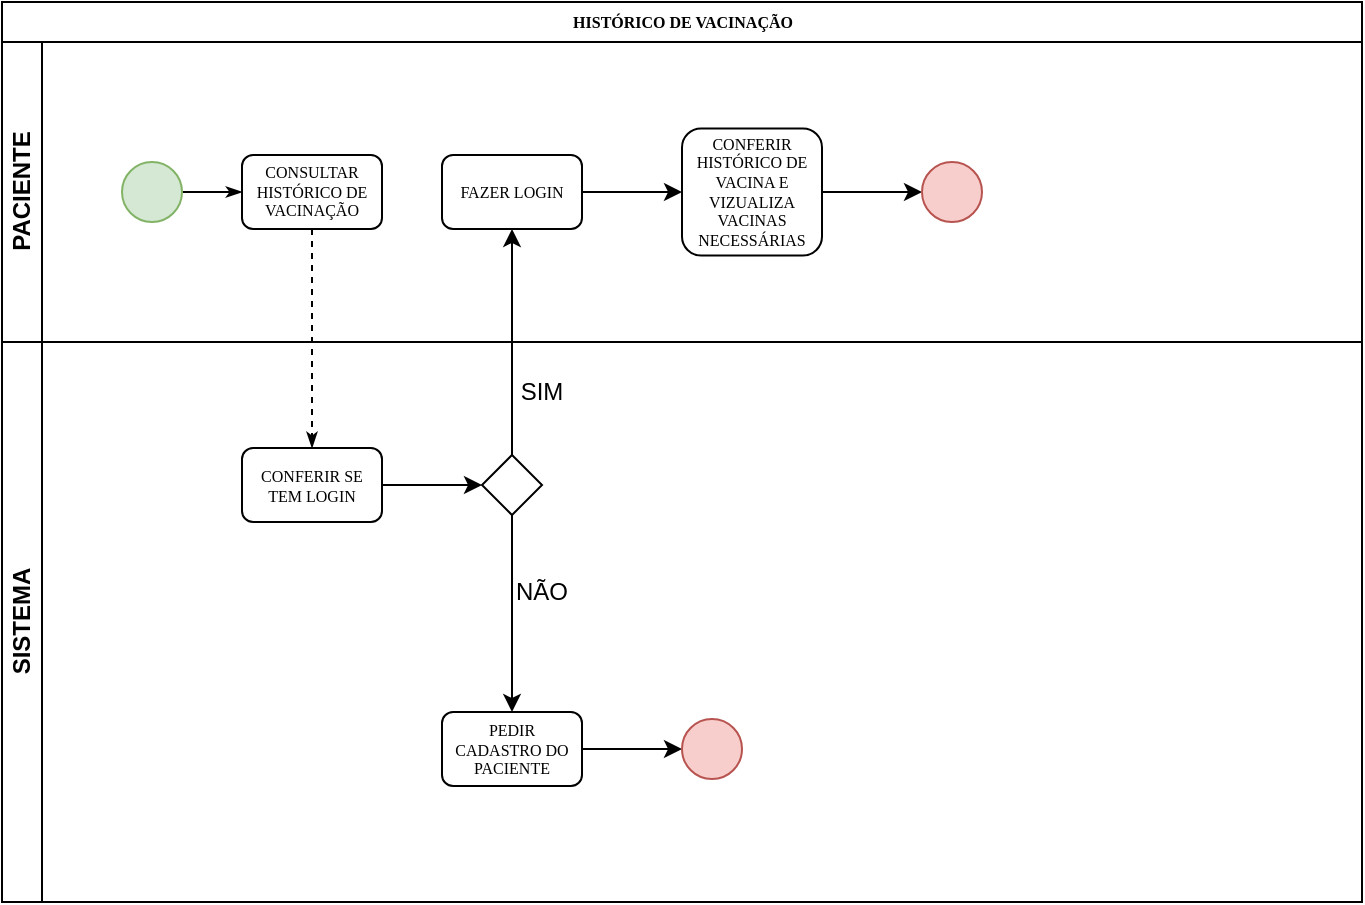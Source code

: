 <mxfile version="24.0.6" type="device">
  <diagram name="Page-1" id="c7488fd3-1785-93aa-aadb-54a6760d102a">
    <mxGraphModel dx="1195" dy="652" grid="1" gridSize="10" guides="1" tooltips="1" connect="1" arrows="1" fold="1" page="1" pageScale="1" pageWidth="1100" pageHeight="850" background="none" math="0" shadow="0">
      <root>
        <mxCell id="0" />
        <mxCell id="1" parent="0" />
        <mxCell id="2b4e8129b02d487f-1" value="HISTÓRICO DE VACINAÇÃO" style="swimlane;html=1;childLayout=stackLayout;horizontal=1;startSize=20;horizontalStack=0;rounded=0;shadow=0;labelBackgroundColor=none;strokeWidth=1;fontFamily=Verdana;fontSize=8;align=center;" parent="1" vertex="1">
          <mxGeometry x="180" y="70" width="680" height="450" as="geometry" />
        </mxCell>
        <mxCell id="2b4e8129b02d487f-2" value="PACIENTE" style="swimlane;html=1;startSize=20;horizontal=0;" parent="2b4e8129b02d487f-1" vertex="1">
          <mxGeometry y="20" width="680" height="150" as="geometry" />
        </mxCell>
        <mxCell id="2b4e8129b02d487f-18" style="edgeStyle=orthogonalEdgeStyle;rounded=0;html=1;labelBackgroundColor=none;startArrow=none;startFill=0;startSize=5;endArrow=classicThin;endFill=1;endSize=5;jettySize=auto;orthogonalLoop=1;strokeWidth=1;fontFamily=Verdana;fontSize=8" parent="2b4e8129b02d487f-2" source="2b4e8129b02d487f-5" target="2b4e8129b02d487f-6" edge="1">
          <mxGeometry relative="1" as="geometry" />
        </mxCell>
        <mxCell id="2b4e8129b02d487f-5" value="" style="ellipse;whiteSpace=wrap;html=1;rounded=0;shadow=0;labelBackgroundColor=none;strokeWidth=1;fontFamily=Verdana;fontSize=8;align=center;fillColor=#d5e8d4;strokeColor=#82b366;" parent="2b4e8129b02d487f-2" vertex="1">
          <mxGeometry x="60" y="60" width="30" height="30" as="geometry" />
        </mxCell>
        <mxCell id="2b4e8129b02d487f-6" value="CONSULTAR HISTÓRICO DE VACINAÇÃO" style="rounded=1;whiteSpace=wrap;html=1;shadow=0;labelBackgroundColor=none;strokeWidth=1;fontFamily=Verdana;fontSize=8;align=center;" parent="2b4e8129b02d487f-2" vertex="1">
          <mxGeometry x="120" y="56.5" width="70" height="37" as="geometry" />
        </mxCell>
        <mxCell id="pczL9EtFH5alrBq7CeNt-16" style="edgeStyle=orthogonalEdgeStyle;rounded=0;orthogonalLoop=1;jettySize=auto;html=1;exitX=1;exitY=0.5;exitDx=0;exitDy=0;" edge="1" parent="2b4e8129b02d487f-2" source="pczL9EtFH5alrBq7CeNt-11" target="pczL9EtFH5alrBq7CeNt-15">
          <mxGeometry relative="1" as="geometry" />
        </mxCell>
        <mxCell id="pczL9EtFH5alrBq7CeNt-11" value="FAZER LOGIN" style="rounded=1;whiteSpace=wrap;html=1;shadow=0;labelBackgroundColor=none;strokeWidth=1;fontFamily=Verdana;fontSize=8;align=center;" vertex="1" parent="2b4e8129b02d487f-2">
          <mxGeometry x="220" y="56.5" width="70" height="37" as="geometry" />
        </mxCell>
        <mxCell id="pczL9EtFH5alrBq7CeNt-18" style="edgeStyle=orthogonalEdgeStyle;rounded=0;orthogonalLoop=1;jettySize=auto;html=1;exitX=1;exitY=0.5;exitDx=0;exitDy=0;" edge="1" parent="2b4e8129b02d487f-2" source="pczL9EtFH5alrBq7CeNt-15" target="pczL9EtFH5alrBq7CeNt-17">
          <mxGeometry relative="1" as="geometry" />
        </mxCell>
        <mxCell id="pczL9EtFH5alrBq7CeNt-15" value="CONFERIR HISTÓRICO DE VACINA E VIZUALIZA VACINAS NECESSÁRIAS" style="rounded=1;whiteSpace=wrap;html=1;shadow=0;labelBackgroundColor=none;strokeWidth=1;fontFamily=Verdana;fontSize=8;align=center;" vertex="1" parent="2b4e8129b02d487f-2">
          <mxGeometry x="340" y="43.25" width="70" height="63.5" as="geometry" />
        </mxCell>
        <mxCell id="pczL9EtFH5alrBq7CeNt-17" value="" style="ellipse;whiteSpace=wrap;html=1;rounded=0;shadow=0;labelBackgroundColor=none;strokeWidth=1;fontFamily=Verdana;fontSize=8;align=center;fillColor=#f8cecc;strokeColor=#b85450;" vertex="1" parent="2b4e8129b02d487f-2">
          <mxGeometry x="460" y="60" width="30" height="30" as="geometry" />
        </mxCell>
        <mxCell id="2b4e8129b02d487f-24" style="edgeStyle=orthogonalEdgeStyle;rounded=0;html=1;labelBackgroundColor=none;startArrow=none;startFill=0;startSize=5;endArrow=classicThin;endFill=1;endSize=5;jettySize=auto;orthogonalLoop=1;strokeWidth=1;fontFamily=Verdana;fontSize=8;dashed=1;entryX=0.5;entryY=0;entryDx=0;entryDy=0;" parent="2b4e8129b02d487f-1" source="2b4e8129b02d487f-6" target="pczL9EtFH5alrBq7CeNt-2" edge="1">
          <mxGeometry relative="1" as="geometry">
            <mxPoint x="155" y="220.0" as="targetPoint" />
          </mxGeometry>
        </mxCell>
        <mxCell id="pczL9EtFH5alrBq7CeNt-12" style="edgeStyle=orthogonalEdgeStyle;rounded=0;orthogonalLoop=1;jettySize=auto;html=1;exitX=0.5;exitY=0;exitDx=0;exitDy=0;entryX=0.5;entryY=1;entryDx=0;entryDy=0;exitPerimeter=0;" edge="1" parent="2b4e8129b02d487f-1" source="pczL9EtFH5alrBq7CeNt-1" target="pczL9EtFH5alrBq7CeNt-11">
          <mxGeometry relative="1" as="geometry" />
        </mxCell>
        <mxCell id="2b4e8129b02d487f-3" value="SISTEMA" style="swimlane;html=1;startSize=20;horizontal=0;" parent="2b4e8129b02d487f-1" vertex="1">
          <mxGeometry y="170" width="680" height="280" as="geometry" />
        </mxCell>
        <mxCell id="pczL9EtFH5alrBq7CeNt-8" style="edgeStyle=orthogonalEdgeStyle;rounded=0;orthogonalLoop=1;jettySize=auto;html=1;exitX=0.5;exitY=1;exitDx=0;exitDy=0;exitPerimeter=0;" edge="1" parent="2b4e8129b02d487f-3" source="pczL9EtFH5alrBq7CeNt-1" target="pczL9EtFH5alrBq7CeNt-4">
          <mxGeometry relative="1" as="geometry" />
        </mxCell>
        <mxCell id="pczL9EtFH5alrBq7CeNt-1" value="" style="strokeWidth=1;html=1;shape=mxgraph.flowchart.decision;whiteSpace=wrap;rounded=1;shadow=0;labelBackgroundColor=none;fontFamily=Verdana;fontSize=8;align=center;" vertex="1" parent="2b4e8129b02d487f-3">
          <mxGeometry x="240" y="56.5" width="30" height="30" as="geometry" />
        </mxCell>
        <mxCell id="pczL9EtFH5alrBq7CeNt-3" style="edgeStyle=orthogonalEdgeStyle;rounded=0;orthogonalLoop=1;jettySize=auto;html=1;exitX=1;exitY=0.5;exitDx=0;exitDy=0;" edge="1" parent="2b4e8129b02d487f-3" source="pczL9EtFH5alrBq7CeNt-2" target="pczL9EtFH5alrBq7CeNt-1">
          <mxGeometry relative="1" as="geometry" />
        </mxCell>
        <mxCell id="pczL9EtFH5alrBq7CeNt-2" value="CONFERIR SE TEM LOGIN" style="rounded=1;whiteSpace=wrap;html=1;shadow=0;labelBackgroundColor=none;strokeWidth=1;fontFamily=Verdana;fontSize=8;align=center;" vertex="1" parent="2b4e8129b02d487f-3">
          <mxGeometry x="120" y="53" width="70" height="37" as="geometry" />
        </mxCell>
        <mxCell id="pczL9EtFH5alrBq7CeNt-10" style="edgeStyle=orthogonalEdgeStyle;rounded=0;orthogonalLoop=1;jettySize=auto;html=1;exitX=1;exitY=0.5;exitDx=0;exitDy=0;entryX=0;entryY=0.5;entryDx=0;entryDy=0;" edge="1" parent="2b4e8129b02d487f-3" source="pczL9EtFH5alrBq7CeNt-4" target="pczL9EtFH5alrBq7CeNt-9">
          <mxGeometry relative="1" as="geometry" />
        </mxCell>
        <mxCell id="pczL9EtFH5alrBq7CeNt-4" value="PEDIR CADASTRO DO PACIENTE" style="rounded=1;whiteSpace=wrap;html=1;shadow=0;labelBackgroundColor=none;strokeWidth=1;fontFamily=Verdana;fontSize=8;align=center;" vertex="1" parent="2b4e8129b02d487f-3">
          <mxGeometry x="220" y="185" width="70" height="37" as="geometry" />
        </mxCell>
        <mxCell id="pczL9EtFH5alrBq7CeNt-9" value="" style="ellipse;whiteSpace=wrap;html=1;rounded=0;shadow=0;labelBackgroundColor=none;strokeWidth=1;fontFamily=Verdana;fontSize=8;align=center;fillColor=#f8cecc;strokeColor=#b85450;" vertex="1" parent="2b4e8129b02d487f-3">
          <mxGeometry x="340" y="188.5" width="30" height="30" as="geometry" />
        </mxCell>
        <mxCell id="pczL9EtFH5alrBq7CeNt-19" value="SIM" style="text;html=1;align=center;verticalAlign=middle;whiteSpace=wrap;rounded=0;" vertex="1" parent="2b4e8129b02d487f-3">
          <mxGeometry x="240" y="10" width="60" height="30" as="geometry" />
        </mxCell>
        <mxCell id="pczL9EtFH5alrBq7CeNt-20" value="NÃO" style="text;html=1;align=center;verticalAlign=middle;whiteSpace=wrap;rounded=0;" vertex="1" parent="2b4e8129b02d487f-3">
          <mxGeometry x="240" y="110" width="60" height="30" as="geometry" />
        </mxCell>
      </root>
    </mxGraphModel>
  </diagram>
</mxfile>
